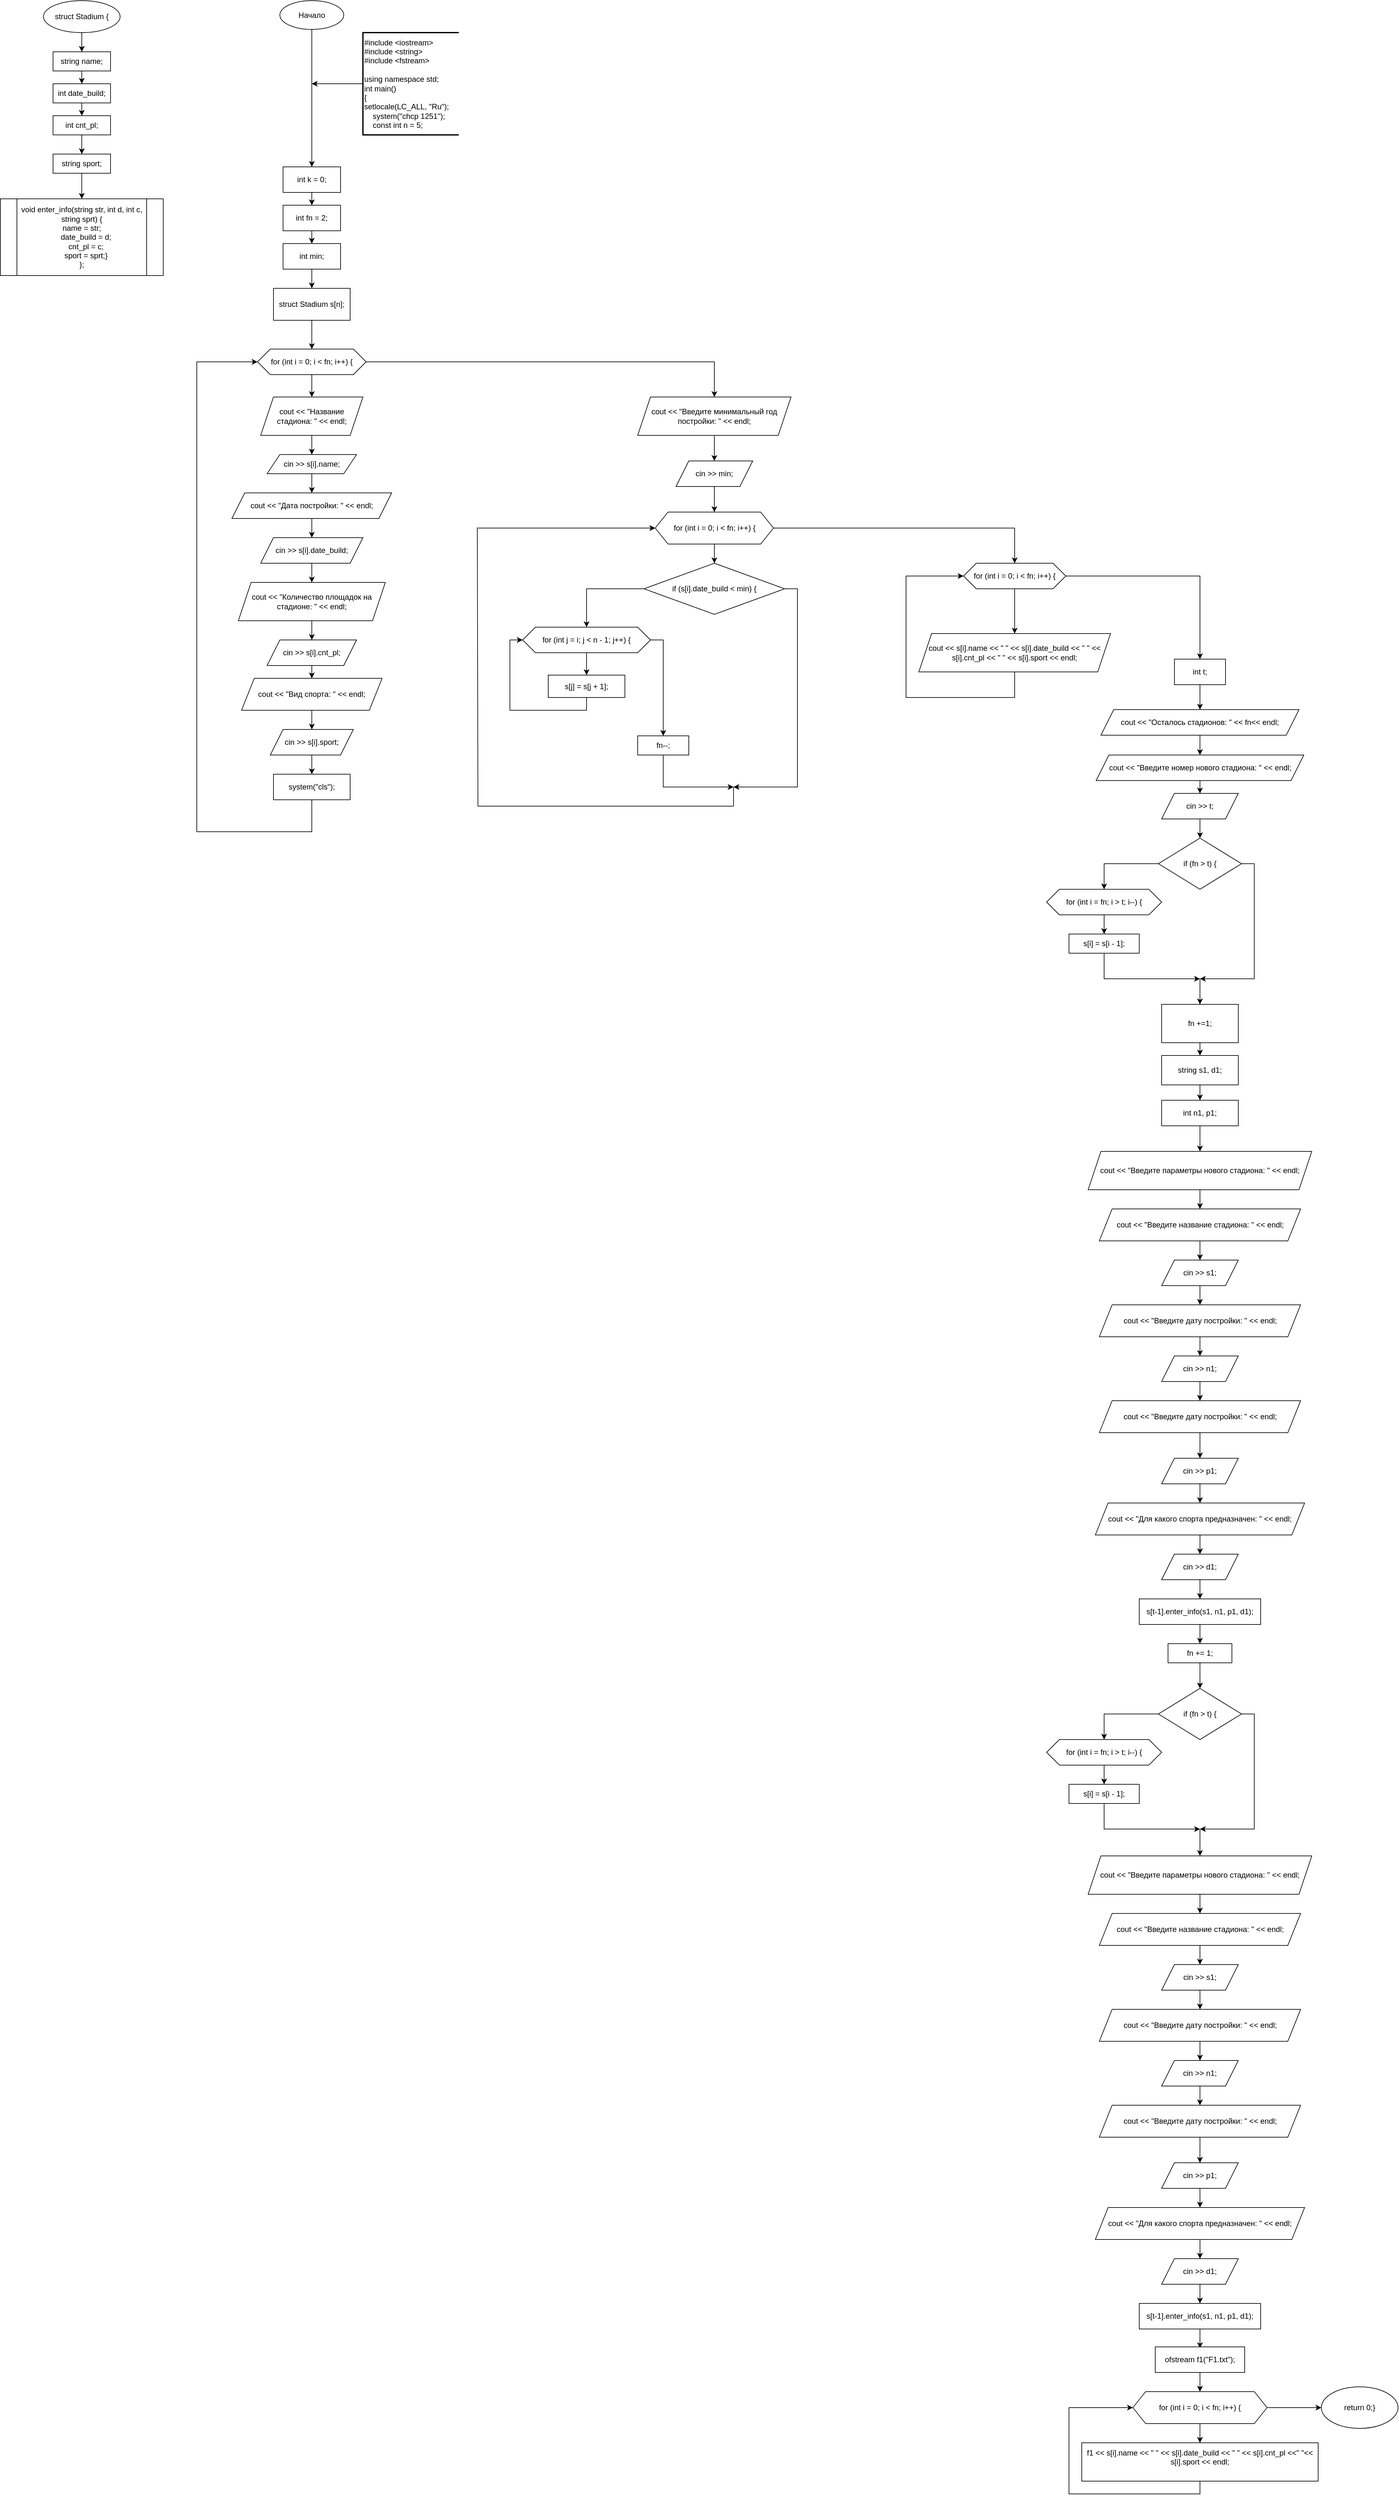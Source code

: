 <mxfile version="23.1.5" type="device">
  <diagram name="Страница — 1" id="mSCeDjWPUj1bW5cWFaKn">
    <mxGraphModel dx="1358" dy="704" grid="1" gridSize="10" guides="1" tooltips="1" connect="1" arrows="1" fold="1" page="1" pageScale="1" pageWidth="827" pageHeight="1169" math="0" shadow="0">
      <root>
        <mxCell id="0" />
        <mxCell id="1" parent="0" />
        <mxCell id="MuIGgH-98gRfrbw5etAs-4" value="" style="edgeStyle=orthogonalEdgeStyle;rounded=0;orthogonalLoop=1;jettySize=auto;html=1;" edge="1" parent="1" source="MuIGgH-98gRfrbw5etAs-2" target="MuIGgH-98gRfrbw5etAs-3">
          <mxGeometry relative="1" as="geometry" />
        </mxCell>
        <mxCell id="MuIGgH-98gRfrbw5etAs-2" value="struct Stadium {" style="ellipse;whiteSpace=wrap;html=1;" vertex="1" parent="1">
          <mxGeometry x="180" y="20" width="120" height="50" as="geometry" />
        </mxCell>
        <mxCell id="MuIGgH-98gRfrbw5etAs-6" value="" style="edgeStyle=orthogonalEdgeStyle;rounded=0;orthogonalLoop=1;jettySize=auto;html=1;" edge="1" parent="1" source="MuIGgH-98gRfrbw5etAs-3" target="MuIGgH-98gRfrbw5etAs-5">
          <mxGeometry relative="1" as="geometry" />
        </mxCell>
        <mxCell id="MuIGgH-98gRfrbw5etAs-3" value="string name;" style="rounded=0;whiteSpace=wrap;html=1;" vertex="1" parent="1">
          <mxGeometry x="195" y="100" width="90" height="30" as="geometry" />
        </mxCell>
        <mxCell id="MuIGgH-98gRfrbw5etAs-8" value="" style="edgeStyle=orthogonalEdgeStyle;rounded=0;orthogonalLoop=1;jettySize=auto;html=1;" edge="1" parent="1" source="MuIGgH-98gRfrbw5etAs-5" target="MuIGgH-98gRfrbw5etAs-7">
          <mxGeometry relative="1" as="geometry" />
        </mxCell>
        <mxCell id="MuIGgH-98gRfrbw5etAs-5" value="&lt;div&gt;int date_build;&lt;/div&gt;" style="rounded=0;whiteSpace=wrap;html=1;" vertex="1" parent="1">
          <mxGeometry x="195" y="150" width="90" height="30" as="geometry" />
        </mxCell>
        <mxCell id="MuIGgH-98gRfrbw5etAs-10" value="" style="edgeStyle=orthogonalEdgeStyle;rounded=0;orthogonalLoop=1;jettySize=auto;html=1;" edge="1" parent="1" source="MuIGgH-98gRfrbw5etAs-7" target="MuIGgH-98gRfrbw5etAs-9">
          <mxGeometry relative="1" as="geometry" />
        </mxCell>
        <mxCell id="MuIGgH-98gRfrbw5etAs-7" value="&lt;div&gt;int cnt_pl;&lt;/div&gt;" style="rounded=0;whiteSpace=wrap;html=1;" vertex="1" parent="1">
          <mxGeometry x="195" y="200" width="90" height="30" as="geometry" />
        </mxCell>
        <mxCell id="MuIGgH-98gRfrbw5etAs-12" value="" style="edgeStyle=orthogonalEdgeStyle;rounded=0;orthogonalLoop=1;jettySize=auto;html=1;" edge="1" parent="1" source="MuIGgH-98gRfrbw5etAs-9">
          <mxGeometry relative="1" as="geometry">
            <mxPoint x="240" y="330" as="targetPoint" />
          </mxGeometry>
        </mxCell>
        <mxCell id="MuIGgH-98gRfrbw5etAs-9" value="&lt;div&gt;string sport;&lt;/div&gt;" style="rounded=0;whiteSpace=wrap;html=1;" vertex="1" parent="1">
          <mxGeometry x="195" y="260" width="90" height="30" as="geometry" />
        </mxCell>
        <mxCell id="MuIGgH-98gRfrbw5etAs-14" value="&lt;div&gt;void enter_info(string str, int d, int c, string sprt) {&lt;/div&gt;&lt;div&gt;name = str;&lt;span style=&quot;&quot;&gt;&lt;/span&gt;&lt;/div&gt;&lt;div&gt;&lt;span style=&quot;&quot;&gt;&lt;span style=&quot;&quot;&gt;&lt;span style=&quot;white-space: pre;&quot;&gt;&amp;nbsp;&amp;nbsp;&amp;nbsp;&amp;nbsp;&lt;/span&gt;&lt;/span&gt;date_build = d;&lt;/span&gt;&lt;/div&gt;&lt;div&gt;&lt;span style=&quot;&quot;&gt;&lt;span style=&quot;&quot;&gt;&lt;span style=&quot;white-space: pre;&quot;&gt;&amp;nbsp;&amp;nbsp;&amp;nbsp;&amp;nbsp;&lt;/span&gt;&lt;/span&gt;cnt_pl = c;&lt;/span&gt;&lt;/div&gt;&lt;div&gt;&lt;span style=&quot;&quot;&gt;&lt;span style=&quot;&quot;&gt;&lt;span style=&quot;white-space: pre;&quot;&gt;&amp;nbsp;&amp;nbsp;&amp;nbsp;&amp;nbsp;&lt;/span&gt;&lt;/span&gt;sport = sprt;&lt;/span&gt;&lt;span style=&quot;background-color: initial;&quot;&gt;}&lt;/span&gt;&lt;/div&gt;&lt;div&gt;&lt;span style=&quot;background-color: initial;&quot;&gt;};&lt;/span&gt;&lt;/div&gt;" style="shape=process;whiteSpace=wrap;html=1;backgroundOutline=1;" vertex="1" parent="1">
          <mxGeometry x="112.5" y="330" width="255" height="120" as="geometry" />
        </mxCell>
        <mxCell id="MuIGgH-98gRfrbw5etAs-18" value="" style="edgeStyle=orthogonalEdgeStyle;rounded=0;orthogonalLoop=1;jettySize=auto;html=1;" edge="1" parent="1" source="MuIGgH-98gRfrbw5etAs-15" target="MuIGgH-98gRfrbw5etAs-17">
          <mxGeometry relative="1" as="geometry" />
        </mxCell>
        <mxCell id="MuIGgH-98gRfrbw5etAs-15" value="Начало" style="ellipse;whiteSpace=wrap;html=1;" vertex="1" parent="1">
          <mxGeometry x="550" y="20" width="100" height="45" as="geometry" />
        </mxCell>
        <mxCell id="MuIGgH-98gRfrbw5etAs-19" style="edgeStyle=orthogonalEdgeStyle;rounded=0;orthogonalLoop=1;jettySize=auto;html=1;" edge="1" parent="1" source="MuIGgH-98gRfrbw5etAs-16">
          <mxGeometry relative="1" as="geometry">
            <mxPoint x="600" y="150" as="targetPoint" />
          </mxGeometry>
        </mxCell>
        <mxCell id="MuIGgH-98gRfrbw5etAs-16" value="&lt;div&gt;#include &amp;lt;iostream&amp;gt;&lt;/div&gt;&lt;div&gt;#include &amp;lt;string&amp;gt;&lt;/div&gt;&lt;div&gt;#include &amp;lt;fstream&amp;gt;&lt;/div&gt;&lt;div&gt;&lt;br&gt;&lt;/div&gt;&lt;div&gt;using namespace std;&lt;/div&gt;&lt;div&gt;&lt;div&gt;int main()&lt;/div&gt;&lt;div&gt;{&lt;/div&gt;&lt;div&gt;setlocale(LC_ALL, &quot;Ru&quot;);&lt;span style=&quot;&quot;&gt;&lt;/span&gt;&lt;/div&gt;&lt;div&gt;&lt;span style=&quot;&quot;&gt;&lt;span style=&quot;&quot;&gt;&lt;span style=&quot;white-space: pre;&quot;&gt;&amp;nbsp;&amp;nbsp;&amp;nbsp;&amp;nbsp;&lt;/span&gt;&lt;/span&gt;system(&quot;chcp 1251&quot;);&lt;/span&gt;&lt;/div&gt;&lt;div&gt;&lt;span style=&quot;&quot;&gt;&lt;span style=&quot;&quot;&gt;&lt;span style=&quot;white-space: pre;&quot;&gt;&amp;nbsp;&amp;nbsp;&amp;nbsp;&amp;nbsp;&lt;/span&gt;&lt;/span&gt;const int n = 5;&lt;/span&gt;&lt;/div&gt;&lt;/div&gt;" style="strokeWidth=2;html=1;shape=mxgraph.flowchart.annotation_1;align=left;pointerEvents=1;" vertex="1" parent="1">
          <mxGeometry x="680" y="70" width="150" height="160" as="geometry" />
        </mxCell>
        <mxCell id="MuIGgH-98gRfrbw5etAs-21" value="" style="edgeStyle=orthogonalEdgeStyle;rounded=0;orthogonalLoop=1;jettySize=auto;html=1;" edge="1" parent="1" source="MuIGgH-98gRfrbw5etAs-17" target="MuIGgH-98gRfrbw5etAs-20">
          <mxGeometry relative="1" as="geometry" />
        </mxCell>
        <mxCell id="MuIGgH-98gRfrbw5etAs-17" value="int k = 0;" style="whiteSpace=wrap;html=1;" vertex="1" parent="1">
          <mxGeometry x="555" y="280" width="90" height="40" as="geometry" />
        </mxCell>
        <mxCell id="MuIGgH-98gRfrbw5etAs-23" value="" style="edgeStyle=orthogonalEdgeStyle;rounded=0;orthogonalLoop=1;jettySize=auto;html=1;" edge="1" parent="1" source="MuIGgH-98gRfrbw5etAs-20" target="MuIGgH-98gRfrbw5etAs-22">
          <mxGeometry relative="1" as="geometry" />
        </mxCell>
        <mxCell id="MuIGgH-98gRfrbw5etAs-20" value="int fn = 2;" style="whiteSpace=wrap;html=1;" vertex="1" parent="1">
          <mxGeometry x="555" y="340" width="90" height="40" as="geometry" />
        </mxCell>
        <mxCell id="MuIGgH-98gRfrbw5etAs-25" value="" style="edgeStyle=orthogonalEdgeStyle;rounded=0;orthogonalLoop=1;jettySize=auto;html=1;" edge="1" parent="1" source="MuIGgH-98gRfrbw5etAs-22" target="MuIGgH-98gRfrbw5etAs-24">
          <mxGeometry relative="1" as="geometry" />
        </mxCell>
        <mxCell id="MuIGgH-98gRfrbw5etAs-22" value="int min;" style="whiteSpace=wrap;html=1;" vertex="1" parent="1">
          <mxGeometry x="555" y="400" width="90" height="40" as="geometry" />
        </mxCell>
        <mxCell id="MuIGgH-98gRfrbw5etAs-27" value="" style="edgeStyle=orthogonalEdgeStyle;rounded=0;orthogonalLoop=1;jettySize=auto;html=1;" edge="1" parent="1" source="MuIGgH-98gRfrbw5etAs-24" target="MuIGgH-98gRfrbw5etAs-26">
          <mxGeometry relative="1" as="geometry" />
        </mxCell>
        <mxCell id="MuIGgH-98gRfrbw5etAs-24" value="struct Stadium s[n];" style="rounded=0;whiteSpace=wrap;html=1;" vertex="1" parent="1">
          <mxGeometry x="540" y="470" width="120" height="50" as="geometry" />
        </mxCell>
        <mxCell id="MuIGgH-98gRfrbw5etAs-47" value="" style="edgeStyle=orthogonalEdgeStyle;rounded=0;orthogonalLoop=1;jettySize=auto;html=1;" edge="1" parent="1" source="MuIGgH-98gRfrbw5etAs-26" target="MuIGgH-98gRfrbw5etAs-28">
          <mxGeometry relative="1" as="geometry" />
        </mxCell>
        <mxCell id="MuIGgH-98gRfrbw5etAs-49" style="edgeStyle=orthogonalEdgeStyle;rounded=0;orthogonalLoop=1;jettySize=auto;html=1;entryX=0.5;entryY=0;entryDx=0;entryDy=0;" edge="1" parent="1" source="MuIGgH-98gRfrbw5etAs-26" target="MuIGgH-98gRfrbw5etAs-48">
          <mxGeometry relative="1" as="geometry" />
        </mxCell>
        <mxCell id="MuIGgH-98gRfrbw5etAs-26" value="for (int i = 0; i &amp;lt; fn; i++) {" style="shape=hexagon;perimeter=hexagonPerimeter2;whiteSpace=wrap;html=1;fixedSize=1;" vertex="1" parent="1">
          <mxGeometry x="515" y="565" width="170" height="40" as="geometry" />
        </mxCell>
        <mxCell id="MuIGgH-98gRfrbw5etAs-30" value="" style="edgeStyle=orthogonalEdgeStyle;rounded=0;orthogonalLoop=1;jettySize=auto;html=1;" edge="1" parent="1" source="MuIGgH-98gRfrbw5etAs-28" target="MuIGgH-98gRfrbw5etAs-29">
          <mxGeometry relative="1" as="geometry" />
        </mxCell>
        <mxCell id="MuIGgH-98gRfrbw5etAs-28" value="&lt;div&gt;cout &amp;lt;&amp;lt; &quot;Название стадиона: &quot; &amp;lt;&amp;lt; endl;&lt;/div&gt;" style="shape=parallelogram;perimeter=parallelogramPerimeter;whiteSpace=wrap;html=1;fixedSize=1;" vertex="1" parent="1">
          <mxGeometry x="520" y="640" width="160" height="60" as="geometry" />
        </mxCell>
        <mxCell id="MuIGgH-98gRfrbw5etAs-32" value="" style="edgeStyle=orthogonalEdgeStyle;rounded=0;orthogonalLoop=1;jettySize=auto;html=1;" edge="1" parent="1" source="MuIGgH-98gRfrbw5etAs-29" target="MuIGgH-98gRfrbw5etAs-31">
          <mxGeometry relative="1" as="geometry" />
        </mxCell>
        <mxCell id="MuIGgH-98gRfrbw5etAs-29" value="&lt;div&gt;cin &amp;gt;&amp;gt; s[i].name;&lt;/div&gt;" style="shape=parallelogram;perimeter=parallelogramPerimeter;whiteSpace=wrap;html=1;fixedSize=1;" vertex="1" parent="1">
          <mxGeometry x="530" y="730" width="140" height="30" as="geometry" />
        </mxCell>
        <mxCell id="MuIGgH-98gRfrbw5etAs-34" value="" style="edgeStyle=orthogonalEdgeStyle;rounded=0;orthogonalLoop=1;jettySize=auto;html=1;" edge="1" parent="1" source="MuIGgH-98gRfrbw5etAs-31" target="MuIGgH-98gRfrbw5etAs-33">
          <mxGeometry relative="1" as="geometry" />
        </mxCell>
        <mxCell id="MuIGgH-98gRfrbw5etAs-31" value="&lt;div&gt;cout &amp;lt;&amp;lt; &quot;Дата постройки: &quot; &amp;lt;&amp;lt; endl;&lt;/div&gt;" style="shape=parallelogram;perimeter=parallelogramPerimeter;whiteSpace=wrap;html=1;fixedSize=1;" vertex="1" parent="1">
          <mxGeometry x="475" y="790" width="250" height="40" as="geometry" />
        </mxCell>
        <mxCell id="MuIGgH-98gRfrbw5etAs-36" value="" style="edgeStyle=orthogonalEdgeStyle;rounded=0;orthogonalLoop=1;jettySize=auto;html=1;" edge="1" parent="1" source="MuIGgH-98gRfrbw5etAs-33" target="MuIGgH-98gRfrbw5etAs-35">
          <mxGeometry relative="1" as="geometry" />
        </mxCell>
        <mxCell id="MuIGgH-98gRfrbw5etAs-33" value="&lt;div&gt;cin &amp;gt;&amp;gt; s[i].date_build;&lt;/div&gt;" style="shape=parallelogram;perimeter=parallelogramPerimeter;whiteSpace=wrap;html=1;fixedSize=1;" vertex="1" parent="1">
          <mxGeometry x="520" y="860" width="160" height="40" as="geometry" />
        </mxCell>
        <mxCell id="MuIGgH-98gRfrbw5etAs-38" value="" style="edgeStyle=orthogonalEdgeStyle;rounded=0;orthogonalLoop=1;jettySize=auto;html=1;" edge="1" parent="1" source="MuIGgH-98gRfrbw5etAs-35" target="MuIGgH-98gRfrbw5etAs-37">
          <mxGeometry relative="1" as="geometry" />
        </mxCell>
        <mxCell id="MuIGgH-98gRfrbw5etAs-35" value="&lt;div&gt;cout &amp;lt;&amp;lt; &quot;Количество площадок на стадионе: &quot; &amp;lt;&amp;lt; endl;&lt;/div&gt;" style="shape=parallelogram;perimeter=parallelogramPerimeter;whiteSpace=wrap;html=1;fixedSize=1;" vertex="1" parent="1">
          <mxGeometry x="485" y="930" width="230" height="60" as="geometry" />
        </mxCell>
        <mxCell id="MuIGgH-98gRfrbw5etAs-40" value="" style="edgeStyle=orthogonalEdgeStyle;rounded=0;orthogonalLoop=1;jettySize=auto;html=1;" edge="1" parent="1" source="MuIGgH-98gRfrbw5etAs-37" target="MuIGgH-98gRfrbw5etAs-39">
          <mxGeometry relative="1" as="geometry" />
        </mxCell>
        <mxCell id="MuIGgH-98gRfrbw5etAs-37" value="&lt;div&gt;cin &amp;gt;&amp;gt; s[i].cnt_pl;&lt;/div&gt;" style="shape=parallelogram;perimeter=parallelogramPerimeter;whiteSpace=wrap;html=1;fixedSize=1;" vertex="1" parent="1">
          <mxGeometry x="530" y="1020" width="140" height="40" as="geometry" />
        </mxCell>
        <mxCell id="MuIGgH-98gRfrbw5etAs-42" value="" style="edgeStyle=orthogonalEdgeStyle;rounded=0;orthogonalLoop=1;jettySize=auto;html=1;" edge="1" parent="1" source="MuIGgH-98gRfrbw5etAs-39" target="MuIGgH-98gRfrbw5etAs-41">
          <mxGeometry relative="1" as="geometry" />
        </mxCell>
        <mxCell id="MuIGgH-98gRfrbw5etAs-39" value="&lt;div&gt;cout &amp;lt;&amp;lt; &quot;Вид спорта: &quot; &amp;lt;&amp;lt; endl;&lt;/div&gt;" style="shape=parallelogram;perimeter=parallelogramPerimeter;whiteSpace=wrap;html=1;fixedSize=1;" vertex="1" parent="1">
          <mxGeometry x="490" y="1080" width="220" height="50" as="geometry" />
        </mxCell>
        <mxCell id="MuIGgH-98gRfrbw5etAs-45" value="" style="edgeStyle=orthogonalEdgeStyle;rounded=0;orthogonalLoop=1;jettySize=auto;html=1;" edge="1" parent="1" source="MuIGgH-98gRfrbw5etAs-41" target="MuIGgH-98gRfrbw5etAs-43">
          <mxGeometry relative="1" as="geometry" />
        </mxCell>
        <mxCell id="MuIGgH-98gRfrbw5etAs-41" value="&lt;div&gt;cin &amp;gt;&amp;gt; s[i].sport;&lt;/div&gt;" style="shape=parallelogram;perimeter=parallelogramPerimeter;whiteSpace=wrap;html=1;fixedSize=1;" vertex="1" parent="1">
          <mxGeometry x="535" y="1160" width="130" height="40" as="geometry" />
        </mxCell>
        <mxCell id="MuIGgH-98gRfrbw5etAs-46" style="edgeStyle=orthogonalEdgeStyle;rounded=0;orthogonalLoop=1;jettySize=auto;html=1;entryX=0;entryY=0.5;entryDx=0;entryDy=0;" edge="1" parent="1" source="MuIGgH-98gRfrbw5etAs-43" target="MuIGgH-98gRfrbw5etAs-26">
          <mxGeometry relative="1" as="geometry">
            <Array as="points">
              <mxPoint x="600" y="1320" />
              <mxPoint x="420" y="1320" />
              <mxPoint x="420" y="585" />
            </Array>
          </mxGeometry>
        </mxCell>
        <mxCell id="MuIGgH-98gRfrbw5etAs-43" value="system(&quot;cls&quot;);" style="rounded=0;whiteSpace=wrap;html=1;" vertex="1" parent="1">
          <mxGeometry x="540" y="1230" width="120" height="40" as="geometry" />
        </mxCell>
        <mxCell id="MuIGgH-98gRfrbw5etAs-51" value="" style="edgeStyle=orthogonalEdgeStyle;rounded=0;orthogonalLoop=1;jettySize=auto;html=1;" edge="1" parent="1" source="MuIGgH-98gRfrbw5etAs-48" target="MuIGgH-98gRfrbw5etAs-50">
          <mxGeometry relative="1" as="geometry" />
        </mxCell>
        <mxCell id="MuIGgH-98gRfrbw5etAs-48" value="&lt;div&gt;cout &amp;lt;&amp;lt; &quot;Введите минимальный год постройки: &quot; &amp;lt;&amp;lt; endl;&lt;/div&gt;" style="shape=parallelogram;perimeter=parallelogramPerimeter;whiteSpace=wrap;html=1;fixedSize=1;" vertex="1" parent="1">
          <mxGeometry x="1110" y="640" width="240" height="60" as="geometry" />
        </mxCell>
        <mxCell id="MuIGgH-98gRfrbw5etAs-53" value="" style="edgeStyle=orthogonalEdgeStyle;rounded=0;orthogonalLoop=1;jettySize=auto;html=1;" edge="1" parent="1" source="MuIGgH-98gRfrbw5etAs-50" target="MuIGgH-98gRfrbw5etAs-52">
          <mxGeometry relative="1" as="geometry" />
        </mxCell>
        <mxCell id="MuIGgH-98gRfrbw5etAs-50" value="&lt;div&gt;cin &amp;gt;&amp;gt; min;&lt;/div&gt;" style="shape=parallelogram;perimeter=parallelogramPerimeter;whiteSpace=wrap;html=1;fixedSize=1;" vertex="1" parent="1">
          <mxGeometry x="1170" y="740" width="120" height="40" as="geometry" />
        </mxCell>
        <mxCell id="MuIGgH-98gRfrbw5etAs-55" value="" style="edgeStyle=orthogonalEdgeStyle;rounded=0;orthogonalLoop=1;jettySize=auto;html=1;" edge="1" parent="1" source="MuIGgH-98gRfrbw5etAs-52" target="MuIGgH-98gRfrbw5etAs-54">
          <mxGeometry relative="1" as="geometry" />
        </mxCell>
        <mxCell id="MuIGgH-98gRfrbw5etAs-71" style="edgeStyle=orthogonalEdgeStyle;rounded=0;orthogonalLoop=1;jettySize=auto;html=1;entryX=0.5;entryY=0;entryDx=0;entryDy=0;" edge="1" parent="1" source="MuIGgH-98gRfrbw5etAs-52" target="MuIGgH-98gRfrbw5etAs-70">
          <mxGeometry relative="1" as="geometry" />
        </mxCell>
        <mxCell id="MuIGgH-98gRfrbw5etAs-52" value="for (int i = 0; i &amp;lt; fn; i++) {" style="shape=hexagon;perimeter=hexagonPerimeter2;whiteSpace=wrap;html=1;fixedSize=1;" vertex="1" parent="1">
          <mxGeometry x="1137.5" y="820" width="185" height="50" as="geometry" />
        </mxCell>
        <mxCell id="MuIGgH-98gRfrbw5etAs-58" style="edgeStyle=orthogonalEdgeStyle;rounded=0;orthogonalLoop=1;jettySize=auto;html=1;exitX=0;exitY=0.5;exitDx=0;exitDy=0;" edge="1" parent="1" source="MuIGgH-98gRfrbw5etAs-54" target="MuIGgH-98gRfrbw5etAs-56">
          <mxGeometry relative="1" as="geometry" />
        </mxCell>
        <mxCell id="MuIGgH-98gRfrbw5etAs-62" style="edgeStyle=orthogonalEdgeStyle;rounded=0;orthogonalLoop=1;jettySize=auto;html=1;exitX=1;exitY=0.5;exitDx=0;exitDy=0;" edge="1" parent="1" source="MuIGgH-98gRfrbw5etAs-54">
          <mxGeometry relative="1" as="geometry">
            <mxPoint x="1260" y="1250" as="targetPoint" />
            <Array as="points">
              <mxPoint x="1360" y="940" />
              <mxPoint x="1360" y="1250" />
            </Array>
          </mxGeometry>
        </mxCell>
        <mxCell id="MuIGgH-98gRfrbw5etAs-54" value="&lt;div&gt;if (s[i].date_build &amp;lt; min) {&lt;/div&gt;" style="rhombus;whiteSpace=wrap;html=1;" vertex="1" parent="1">
          <mxGeometry x="1120" y="900" width="220" height="80" as="geometry" />
        </mxCell>
        <mxCell id="MuIGgH-98gRfrbw5etAs-60" value="" style="edgeStyle=orthogonalEdgeStyle;rounded=0;orthogonalLoop=1;jettySize=auto;html=1;" edge="1" parent="1" source="MuIGgH-98gRfrbw5etAs-56" target="MuIGgH-98gRfrbw5etAs-59">
          <mxGeometry relative="1" as="geometry" />
        </mxCell>
        <mxCell id="MuIGgH-98gRfrbw5etAs-63" style="edgeStyle=orthogonalEdgeStyle;rounded=0;orthogonalLoop=1;jettySize=auto;html=1;" edge="1" parent="1" source="MuIGgH-98gRfrbw5etAs-56" target="MuIGgH-98gRfrbw5etAs-64">
          <mxGeometry relative="1" as="geometry">
            <mxPoint x="1150" y="1170" as="targetPoint" />
            <Array as="points">
              <mxPoint x="1150" y="1020" />
            </Array>
          </mxGeometry>
        </mxCell>
        <mxCell id="MuIGgH-98gRfrbw5etAs-56" value="for (int j = i; j &amp;lt; n - 1; j++) {" style="shape=hexagon;perimeter=hexagonPerimeter2;whiteSpace=wrap;html=1;fixedSize=1;" vertex="1" parent="1">
          <mxGeometry x="930" y="1000" width="200" height="40" as="geometry" />
        </mxCell>
        <mxCell id="MuIGgH-98gRfrbw5etAs-61" style="edgeStyle=orthogonalEdgeStyle;rounded=0;orthogonalLoop=1;jettySize=auto;html=1;entryX=0;entryY=0.5;entryDx=0;entryDy=0;" edge="1" parent="1" source="MuIGgH-98gRfrbw5etAs-59" target="MuIGgH-98gRfrbw5etAs-56">
          <mxGeometry relative="1" as="geometry">
            <Array as="points">
              <mxPoint x="1030" y="1130" />
              <mxPoint x="910" y="1130" />
              <mxPoint x="910" y="1020" />
            </Array>
          </mxGeometry>
        </mxCell>
        <mxCell id="MuIGgH-98gRfrbw5etAs-59" value="&lt;div&gt;s[j] = s[j + 1];&lt;/div&gt;" style="rounded=0;whiteSpace=wrap;html=1;" vertex="1" parent="1">
          <mxGeometry x="970" y="1075" width="120" height="35" as="geometry" />
        </mxCell>
        <mxCell id="MuIGgH-98gRfrbw5etAs-65" style="edgeStyle=orthogonalEdgeStyle;rounded=0;orthogonalLoop=1;jettySize=auto;html=1;exitX=0.5;exitY=1;exitDx=0;exitDy=0;" edge="1" parent="1" source="MuIGgH-98gRfrbw5etAs-64">
          <mxGeometry relative="1" as="geometry">
            <mxPoint x="1260" y="1250" as="targetPoint" />
            <Array as="points">
              <mxPoint x="1150" y="1250" />
            </Array>
          </mxGeometry>
        </mxCell>
        <mxCell id="MuIGgH-98gRfrbw5etAs-64" value="&lt;div&gt;fn--;&lt;/div&gt;" style="rounded=0;whiteSpace=wrap;html=1;" vertex="1" parent="1">
          <mxGeometry x="1110" y="1170" width="80" height="30" as="geometry" />
        </mxCell>
        <mxCell id="MuIGgH-98gRfrbw5etAs-66" value="" style="endArrow=none;html=1;rounded=0;" edge="1" parent="1">
          <mxGeometry width="50" height="50" relative="1" as="geometry">
            <mxPoint x="1260" y="1280" as="sourcePoint" />
            <mxPoint x="1260" y="1250" as="targetPoint" />
          </mxGeometry>
        </mxCell>
        <mxCell id="MuIGgH-98gRfrbw5etAs-67" value="" style="endArrow=none;html=1;rounded=0;" edge="1" parent="1">
          <mxGeometry width="50" height="50" relative="1" as="geometry">
            <mxPoint x="860" y="1280" as="sourcePoint" />
            <mxPoint x="1260" y="1280" as="targetPoint" />
          </mxGeometry>
        </mxCell>
        <mxCell id="MuIGgH-98gRfrbw5etAs-68" value="" style="endArrow=none;html=1;rounded=0;" edge="1" parent="1">
          <mxGeometry width="50" height="50" relative="1" as="geometry">
            <mxPoint x="860" y="1280" as="sourcePoint" />
            <mxPoint x="859" y="844" as="targetPoint" />
          </mxGeometry>
        </mxCell>
        <mxCell id="MuIGgH-98gRfrbw5etAs-69" value="" style="endArrow=classic;html=1;rounded=0;entryX=0;entryY=0.5;entryDx=0;entryDy=0;" edge="1" parent="1" target="MuIGgH-98gRfrbw5etAs-52">
          <mxGeometry width="50" height="50" relative="1" as="geometry">
            <mxPoint x="860" y="845" as="sourcePoint" />
            <mxPoint x="910" y="800" as="targetPoint" />
          </mxGeometry>
        </mxCell>
        <mxCell id="MuIGgH-98gRfrbw5etAs-73" value="" style="edgeStyle=orthogonalEdgeStyle;rounded=0;orthogonalLoop=1;jettySize=auto;html=1;" edge="1" parent="1" source="MuIGgH-98gRfrbw5etAs-70" target="MuIGgH-98gRfrbw5etAs-72">
          <mxGeometry relative="1" as="geometry" />
        </mxCell>
        <mxCell id="MuIGgH-98gRfrbw5etAs-77" style="edgeStyle=orthogonalEdgeStyle;rounded=0;orthogonalLoop=1;jettySize=auto;html=1;" edge="1" parent="1" source="MuIGgH-98gRfrbw5etAs-70" target="MuIGgH-98gRfrbw5etAs-75">
          <mxGeometry relative="1" as="geometry" />
        </mxCell>
        <mxCell id="MuIGgH-98gRfrbw5etAs-70" value="for (int i = 0; i &amp;lt; fn; i++) {" style="shape=hexagon;perimeter=hexagonPerimeter2;whiteSpace=wrap;html=1;fixedSize=1;" vertex="1" parent="1">
          <mxGeometry x="1620" y="900" width="160" height="40" as="geometry" />
        </mxCell>
        <mxCell id="MuIGgH-98gRfrbw5etAs-74" style="edgeStyle=orthogonalEdgeStyle;rounded=0;orthogonalLoop=1;jettySize=auto;html=1;entryX=0;entryY=0.5;entryDx=0;entryDy=0;" edge="1" parent="1" source="MuIGgH-98gRfrbw5etAs-72" target="MuIGgH-98gRfrbw5etAs-70">
          <mxGeometry relative="1" as="geometry">
            <Array as="points">
              <mxPoint x="1700" y="1110" />
              <mxPoint x="1530" y="1110" />
              <mxPoint x="1530" y="920" />
            </Array>
          </mxGeometry>
        </mxCell>
        <mxCell id="MuIGgH-98gRfrbw5etAs-72" value="cout &amp;lt;&amp;lt; s[i].name &amp;lt;&amp;lt; &quot; &quot; &amp;lt;&amp;lt; s[i].date_build &amp;lt;&amp;lt; &quot; &quot; &amp;lt;&amp;lt; s[i].cnt_pl &amp;lt;&amp;lt; &quot; &quot; &amp;lt;&amp;lt; s[i].sport &amp;lt;&amp;lt; endl;" style="shape=parallelogram;perimeter=parallelogramPerimeter;whiteSpace=wrap;html=1;fixedSize=1;" vertex="1" parent="1">
          <mxGeometry x="1550" y="1010" width="300" height="60" as="geometry" />
        </mxCell>
        <mxCell id="MuIGgH-98gRfrbw5etAs-80" value="" style="edgeStyle=orthogonalEdgeStyle;rounded=0;orthogonalLoop=1;jettySize=auto;html=1;" edge="1" parent="1" source="MuIGgH-98gRfrbw5etAs-75" target="MuIGgH-98gRfrbw5etAs-79">
          <mxGeometry relative="1" as="geometry" />
        </mxCell>
        <mxCell id="MuIGgH-98gRfrbw5etAs-75" value="&lt;div&gt;int t;&lt;/div&gt;" style="rounded=0;whiteSpace=wrap;html=1;" vertex="1" parent="1">
          <mxGeometry x="1950" y="1050" width="80" height="40" as="geometry" />
        </mxCell>
        <mxCell id="MuIGgH-98gRfrbw5etAs-82" value="" style="edgeStyle=orthogonalEdgeStyle;rounded=0;orthogonalLoop=1;jettySize=auto;html=1;" edge="1" parent="1" source="MuIGgH-98gRfrbw5etAs-79" target="MuIGgH-98gRfrbw5etAs-81">
          <mxGeometry relative="1" as="geometry" />
        </mxCell>
        <mxCell id="MuIGgH-98gRfrbw5etAs-79" value="&lt;div&gt;cout &amp;lt;&amp;lt; &quot;Осталось стадионов: &quot; &amp;lt;&amp;lt; fn&amp;lt;&amp;lt; endl;&lt;/div&gt;" style="shape=parallelogram;perimeter=parallelogramPerimeter;whiteSpace=wrap;html=1;fixedSize=1;" vertex="1" parent="1">
          <mxGeometry x="1835" y="1129" width="310" height="40" as="geometry" />
        </mxCell>
        <mxCell id="MuIGgH-98gRfrbw5etAs-84" value="" style="edgeStyle=orthogonalEdgeStyle;rounded=0;orthogonalLoop=1;jettySize=auto;html=1;" edge="1" parent="1" source="MuIGgH-98gRfrbw5etAs-81" target="MuIGgH-98gRfrbw5etAs-83">
          <mxGeometry relative="1" as="geometry" />
        </mxCell>
        <mxCell id="MuIGgH-98gRfrbw5etAs-81" value="cout &lt;&lt; &quot;Введите номер нового стадиона: &quot; &lt;&lt; endl;" style="shape=parallelogram;perimeter=parallelogramPerimeter;whiteSpace=wrap;html=1;fixedSize=1;" vertex="1" parent="1">
          <mxGeometry x="1827.5" y="1200" width="325" height="40" as="geometry" />
        </mxCell>
        <mxCell id="MuIGgH-98gRfrbw5etAs-86" value="" style="edgeStyle=orthogonalEdgeStyle;rounded=0;orthogonalLoop=1;jettySize=auto;html=1;" edge="1" parent="1" source="MuIGgH-98gRfrbw5etAs-83" target="MuIGgH-98gRfrbw5etAs-85">
          <mxGeometry relative="1" as="geometry" />
        </mxCell>
        <mxCell id="MuIGgH-98gRfrbw5etAs-83" value="cin &gt;&gt; t;" style="shape=parallelogram;perimeter=parallelogramPerimeter;whiteSpace=wrap;html=1;fixedSize=1;" vertex="1" parent="1">
          <mxGeometry x="1930" y="1260" width="120" height="40" as="geometry" />
        </mxCell>
        <mxCell id="MuIGgH-98gRfrbw5etAs-88" style="edgeStyle=orthogonalEdgeStyle;rounded=0;orthogonalLoop=1;jettySize=auto;html=1;entryX=0.5;entryY=0;entryDx=0;entryDy=0;exitX=0;exitY=0.5;exitDx=0;exitDy=0;" edge="1" parent="1" source="MuIGgH-98gRfrbw5etAs-85" target="MuIGgH-98gRfrbw5etAs-87">
          <mxGeometry relative="1" as="geometry" />
        </mxCell>
        <mxCell id="MuIGgH-98gRfrbw5etAs-91" style="edgeStyle=orthogonalEdgeStyle;rounded=0;orthogonalLoop=1;jettySize=auto;html=1;exitX=1;exitY=0.5;exitDx=0;exitDy=0;" edge="1" parent="1" source="MuIGgH-98gRfrbw5etAs-85">
          <mxGeometry relative="1" as="geometry">
            <mxPoint x="1990" y="1550" as="targetPoint" />
            <Array as="points">
              <mxPoint x="2075" y="1370" />
              <mxPoint x="2075" y="1550" />
            </Array>
          </mxGeometry>
        </mxCell>
        <mxCell id="MuIGgH-98gRfrbw5etAs-85" value="if (fn &amp;gt; t) {" style="rhombus;whiteSpace=wrap;html=1;" vertex="1" parent="1">
          <mxGeometry x="1925" y="1330" width="130" height="80" as="geometry" />
        </mxCell>
        <mxCell id="MuIGgH-98gRfrbw5etAs-90" value="" style="edgeStyle=orthogonalEdgeStyle;rounded=0;orthogonalLoop=1;jettySize=auto;html=1;" edge="1" parent="1" source="MuIGgH-98gRfrbw5etAs-87" target="MuIGgH-98gRfrbw5etAs-89">
          <mxGeometry relative="1" as="geometry" />
        </mxCell>
        <mxCell id="MuIGgH-98gRfrbw5etAs-87" value="&lt;div&gt;for (int i = fn; i &amp;gt; t; i--) {&lt;/div&gt;" style="shape=hexagon;perimeter=hexagonPerimeter2;whiteSpace=wrap;html=1;fixedSize=1;" vertex="1" parent="1">
          <mxGeometry x="1750" y="1410" width="180" height="40" as="geometry" />
        </mxCell>
        <mxCell id="MuIGgH-98gRfrbw5etAs-92" style="edgeStyle=orthogonalEdgeStyle;rounded=0;orthogonalLoop=1;jettySize=auto;html=1;exitX=0.5;exitY=1;exitDx=0;exitDy=0;" edge="1" parent="1" source="MuIGgH-98gRfrbw5etAs-89">
          <mxGeometry relative="1" as="geometry">
            <mxPoint x="1990" y="1550" as="targetPoint" />
            <mxPoint x="1840" y="1520" as="sourcePoint" />
            <Array as="points">
              <mxPoint x="1840" y="1550" />
            </Array>
          </mxGeometry>
        </mxCell>
        <mxCell id="MuIGgH-98gRfrbw5etAs-89" value="&lt;div&gt;s[i] = s[i - 1];&lt;/div&gt;" style="rounded=0;whiteSpace=wrap;html=1;" vertex="1" parent="1">
          <mxGeometry x="1785" y="1480" width="110" height="30" as="geometry" />
        </mxCell>
        <mxCell id="MuIGgH-98gRfrbw5etAs-98" value="" style="edgeStyle=orthogonalEdgeStyle;rounded=0;orthogonalLoop=1;jettySize=auto;html=1;" edge="1" parent="1" source="MuIGgH-98gRfrbw5etAs-93" target="MuIGgH-98gRfrbw5etAs-97">
          <mxGeometry relative="1" as="geometry" />
        </mxCell>
        <mxCell id="MuIGgH-98gRfrbw5etAs-93" value="&lt;div&gt;fn +=1;&lt;/div&gt;" style="rounded=0;whiteSpace=wrap;html=1;" vertex="1" parent="1">
          <mxGeometry x="1930" y="1590" width="120" height="60" as="geometry" />
        </mxCell>
        <mxCell id="MuIGgH-98gRfrbw5etAs-96" value="" style="endArrow=classic;html=1;rounded=0;entryX=0.5;entryY=0;entryDx=0;entryDy=0;" edge="1" parent="1" target="MuIGgH-98gRfrbw5etAs-93">
          <mxGeometry width="50" height="50" relative="1" as="geometry">
            <mxPoint x="1990" y="1550" as="sourcePoint" />
            <mxPoint x="2040" y="1500" as="targetPoint" />
          </mxGeometry>
        </mxCell>
        <mxCell id="MuIGgH-98gRfrbw5etAs-100" value="" style="edgeStyle=orthogonalEdgeStyle;rounded=0;orthogonalLoop=1;jettySize=auto;html=1;" edge="1" parent="1" source="MuIGgH-98gRfrbw5etAs-97" target="MuIGgH-98gRfrbw5etAs-99">
          <mxGeometry relative="1" as="geometry" />
        </mxCell>
        <mxCell id="MuIGgH-98gRfrbw5etAs-97" value="&lt;div&gt;string s1, d1;&lt;/div&gt;" style="rounded=0;whiteSpace=wrap;html=1;" vertex="1" parent="1">
          <mxGeometry x="1930" y="1670" width="120" height="46" as="geometry" />
        </mxCell>
        <mxCell id="MuIGgH-98gRfrbw5etAs-102" value="" style="edgeStyle=orthogonalEdgeStyle;rounded=0;orthogonalLoop=1;jettySize=auto;html=1;" edge="1" parent="1" source="MuIGgH-98gRfrbw5etAs-99" target="MuIGgH-98gRfrbw5etAs-101">
          <mxGeometry relative="1" as="geometry" />
        </mxCell>
        <mxCell id="MuIGgH-98gRfrbw5etAs-99" value="&lt;div&gt;int n1, p1;&lt;/div&gt;" style="rounded=0;whiteSpace=wrap;html=1;" vertex="1" parent="1">
          <mxGeometry x="1930" y="1740" width="120" height="40" as="geometry" />
        </mxCell>
        <mxCell id="MuIGgH-98gRfrbw5etAs-104" value="" style="edgeStyle=orthogonalEdgeStyle;rounded=0;orthogonalLoop=1;jettySize=auto;html=1;" edge="1" parent="1" source="MuIGgH-98gRfrbw5etAs-101" target="MuIGgH-98gRfrbw5etAs-103">
          <mxGeometry relative="1" as="geometry" />
        </mxCell>
        <mxCell id="MuIGgH-98gRfrbw5etAs-101" value="&lt;div&gt;cout &amp;lt;&amp;lt; &quot;Введите параметры нового стадиона: &quot; &amp;lt;&amp;lt; endl;&lt;/div&gt;" style="shape=parallelogram;perimeter=parallelogramPerimeter;whiteSpace=wrap;html=1;fixedSize=1;" vertex="1" parent="1">
          <mxGeometry x="1815" y="1820" width="350" height="60" as="geometry" />
        </mxCell>
        <mxCell id="MuIGgH-98gRfrbw5etAs-106" value="" style="edgeStyle=orthogonalEdgeStyle;rounded=0;orthogonalLoop=1;jettySize=auto;html=1;" edge="1" parent="1" source="MuIGgH-98gRfrbw5etAs-103" target="MuIGgH-98gRfrbw5etAs-105">
          <mxGeometry relative="1" as="geometry" />
        </mxCell>
        <mxCell id="MuIGgH-98gRfrbw5etAs-103" value="&lt;div&gt;cout &amp;lt;&amp;lt; &quot;Введите название стадиона: &quot; &amp;lt;&amp;lt; endl;&lt;/div&gt;" style="shape=parallelogram;perimeter=parallelogramPerimeter;whiteSpace=wrap;html=1;fixedSize=1;" vertex="1" parent="1">
          <mxGeometry x="1832.5" y="1910" width="315" height="50" as="geometry" />
        </mxCell>
        <mxCell id="MuIGgH-98gRfrbw5etAs-108" value="" style="edgeStyle=orthogonalEdgeStyle;rounded=0;orthogonalLoop=1;jettySize=auto;html=1;" edge="1" parent="1" source="MuIGgH-98gRfrbw5etAs-105" target="MuIGgH-98gRfrbw5etAs-107">
          <mxGeometry relative="1" as="geometry" />
        </mxCell>
        <mxCell id="MuIGgH-98gRfrbw5etAs-105" value="&lt;div&gt;cin &amp;gt;&amp;gt; s1;&lt;/div&gt;" style="shape=parallelogram;perimeter=parallelogramPerimeter;whiteSpace=wrap;html=1;fixedSize=1;" vertex="1" parent="1">
          <mxGeometry x="1930" y="1990" width="120" height="40" as="geometry" />
        </mxCell>
        <mxCell id="MuIGgH-98gRfrbw5etAs-110" value="" style="edgeStyle=orthogonalEdgeStyle;rounded=0;orthogonalLoop=1;jettySize=auto;html=1;" edge="1" parent="1" source="MuIGgH-98gRfrbw5etAs-107" target="MuIGgH-98gRfrbw5etAs-109">
          <mxGeometry relative="1" as="geometry" />
        </mxCell>
        <mxCell id="MuIGgH-98gRfrbw5etAs-107" value="&lt;div&gt;cout &amp;lt;&amp;lt; &quot;Введите дату постройки: &quot; &amp;lt;&amp;lt; endl;&lt;/div&gt;" style="shape=parallelogram;perimeter=parallelogramPerimeter;whiteSpace=wrap;html=1;fixedSize=1;" vertex="1" parent="1">
          <mxGeometry x="1832.5" y="2060" width="315" height="50" as="geometry" />
        </mxCell>
        <mxCell id="MuIGgH-98gRfrbw5etAs-113" value="" style="edgeStyle=orthogonalEdgeStyle;rounded=0;orthogonalLoop=1;jettySize=auto;html=1;" edge="1" parent="1" source="MuIGgH-98gRfrbw5etAs-109" target="MuIGgH-98gRfrbw5etAs-112">
          <mxGeometry relative="1" as="geometry" />
        </mxCell>
        <mxCell id="MuIGgH-98gRfrbw5etAs-109" value="&lt;div&gt;cin &amp;gt;&amp;gt; n1;&lt;/div&gt;" style="shape=parallelogram;perimeter=parallelogramPerimeter;whiteSpace=wrap;html=1;fixedSize=1;" vertex="1" parent="1">
          <mxGeometry x="1930" y="2140" width="120" height="40" as="geometry" />
        </mxCell>
        <mxCell id="MuIGgH-98gRfrbw5etAs-122" value="" style="edgeStyle=orthogonalEdgeStyle;rounded=0;orthogonalLoop=1;jettySize=auto;html=1;" edge="1" parent="1" source="MuIGgH-98gRfrbw5etAs-112" target="MuIGgH-98gRfrbw5etAs-116">
          <mxGeometry relative="1" as="geometry" />
        </mxCell>
        <mxCell id="MuIGgH-98gRfrbw5etAs-112" value="&lt;div&gt;cout &amp;lt;&amp;lt; &quot;Введите дату постройки: &quot; &amp;lt;&amp;lt; endl;&lt;/div&gt;" style="shape=parallelogram;perimeter=parallelogramPerimeter;whiteSpace=wrap;html=1;fixedSize=1;" vertex="1" parent="1">
          <mxGeometry x="1832.5" y="2210" width="315" height="50" as="geometry" />
        </mxCell>
        <mxCell id="MuIGgH-98gRfrbw5etAs-115" value="" style="edgeStyle=orthogonalEdgeStyle;rounded=0;orthogonalLoop=1;jettySize=auto;html=1;" edge="1" parent="1" source="MuIGgH-98gRfrbw5etAs-116" target="MuIGgH-98gRfrbw5etAs-118">
          <mxGeometry relative="1" as="geometry" />
        </mxCell>
        <mxCell id="MuIGgH-98gRfrbw5etAs-116" value="&lt;div&gt;cin &amp;gt;&amp;gt; p1;&lt;/div&gt;" style="shape=parallelogram;perimeter=parallelogramPerimeter;whiteSpace=wrap;html=1;fixedSize=1;" vertex="1" parent="1">
          <mxGeometry x="1930" y="2300" width="120" height="40" as="geometry" />
        </mxCell>
        <mxCell id="MuIGgH-98gRfrbw5etAs-117" value="" style="edgeStyle=orthogonalEdgeStyle;rounded=0;orthogonalLoop=1;jettySize=auto;html=1;" edge="1" parent="1" source="MuIGgH-98gRfrbw5etAs-118" target="MuIGgH-98gRfrbw5etAs-120">
          <mxGeometry relative="1" as="geometry" />
        </mxCell>
        <mxCell id="MuIGgH-98gRfrbw5etAs-118" value="&lt;div&gt;cout &amp;lt;&amp;lt; &quot;Для какого спорта предназначен: &quot; &amp;lt;&amp;lt; endl;&lt;/div&gt;" style="shape=parallelogram;perimeter=parallelogramPerimeter;whiteSpace=wrap;html=1;fixedSize=1;" vertex="1" parent="1">
          <mxGeometry x="1826.25" y="2370" width="327.5" height="50" as="geometry" />
        </mxCell>
        <mxCell id="MuIGgH-98gRfrbw5etAs-124" value="" style="edgeStyle=orthogonalEdgeStyle;rounded=0;orthogonalLoop=1;jettySize=auto;html=1;" edge="1" parent="1" source="MuIGgH-98gRfrbw5etAs-120" target="MuIGgH-98gRfrbw5etAs-123">
          <mxGeometry relative="1" as="geometry" />
        </mxCell>
        <mxCell id="MuIGgH-98gRfrbw5etAs-120" value="&lt;div&gt;cin &amp;gt;&amp;gt; d1;&lt;/div&gt;" style="shape=parallelogram;perimeter=parallelogramPerimeter;whiteSpace=wrap;html=1;fixedSize=1;" vertex="1" parent="1">
          <mxGeometry x="1930" y="2450" width="120" height="40" as="geometry" />
        </mxCell>
        <mxCell id="MuIGgH-98gRfrbw5etAs-127" value="" style="edgeStyle=orthogonalEdgeStyle;rounded=0;orthogonalLoop=1;jettySize=auto;html=1;" edge="1" parent="1" source="MuIGgH-98gRfrbw5etAs-123" target="MuIGgH-98gRfrbw5etAs-126">
          <mxGeometry relative="1" as="geometry" />
        </mxCell>
        <mxCell id="MuIGgH-98gRfrbw5etAs-123" value="&lt;div&gt;s[t-1].enter_info(s1, n1, p1, d1);&lt;/div&gt;" style="rounded=0;whiteSpace=wrap;html=1;" vertex="1" parent="1">
          <mxGeometry x="1895" y="2520" width="190" height="40" as="geometry" />
        </mxCell>
        <mxCell id="MuIGgH-98gRfrbw5etAs-142" value="" style="edgeStyle=orthogonalEdgeStyle;rounded=0;orthogonalLoop=1;jettySize=auto;html=1;" edge="1" parent="1" source="MuIGgH-98gRfrbw5etAs-126" target="MuIGgH-98gRfrbw5etAs-137">
          <mxGeometry relative="1" as="geometry" />
        </mxCell>
        <mxCell id="MuIGgH-98gRfrbw5etAs-126" value="fn += 1;" style="rounded=0;whiteSpace=wrap;html=1;" vertex="1" parent="1">
          <mxGeometry x="1940" y="2590" width="100" height="30" as="geometry" />
        </mxCell>
        <mxCell id="MuIGgH-98gRfrbw5etAs-135" style="edgeStyle=orthogonalEdgeStyle;rounded=0;orthogonalLoop=1;jettySize=auto;html=1;entryX=0.5;entryY=0;entryDx=0;entryDy=0;exitX=0;exitY=0.5;exitDx=0;exitDy=0;" edge="1" parent="1" source="MuIGgH-98gRfrbw5etAs-137" target="MuIGgH-98gRfrbw5etAs-139">
          <mxGeometry relative="1" as="geometry" />
        </mxCell>
        <mxCell id="MuIGgH-98gRfrbw5etAs-136" style="edgeStyle=orthogonalEdgeStyle;rounded=0;orthogonalLoop=1;jettySize=auto;html=1;exitX=1;exitY=0.5;exitDx=0;exitDy=0;" edge="1" parent="1" source="MuIGgH-98gRfrbw5etAs-137">
          <mxGeometry relative="1" as="geometry">
            <mxPoint x="1990" y="2880" as="targetPoint" />
            <Array as="points">
              <mxPoint x="2075" y="2700" />
              <mxPoint x="2075" y="2880" />
            </Array>
          </mxGeometry>
        </mxCell>
        <mxCell id="MuIGgH-98gRfrbw5etAs-137" value="if (fn &amp;gt; t) {" style="rhombus;whiteSpace=wrap;html=1;" vertex="1" parent="1">
          <mxGeometry x="1925" y="2660" width="130" height="80" as="geometry" />
        </mxCell>
        <mxCell id="MuIGgH-98gRfrbw5etAs-138" value="" style="edgeStyle=orthogonalEdgeStyle;rounded=0;orthogonalLoop=1;jettySize=auto;html=1;" edge="1" parent="1" source="MuIGgH-98gRfrbw5etAs-139" target="MuIGgH-98gRfrbw5etAs-141">
          <mxGeometry relative="1" as="geometry" />
        </mxCell>
        <mxCell id="MuIGgH-98gRfrbw5etAs-139" value="&lt;div&gt;for (int i = fn; i &amp;gt; t; i--) {&lt;/div&gt;" style="shape=hexagon;perimeter=hexagonPerimeter2;whiteSpace=wrap;html=1;fixedSize=1;" vertex="1" parent="1">
          <mxGeometry x="1750" y="2740" width="180" height="40" as="geometry" />
        </mxCell>
        <mxCell id="MuIGgH-98gRfrbw5etAs-140" style="edgeStyle=orthogonalEdgeStyle;rounded=0;orthogonalLoop=1;jettySize=auto;html=1;exitX=0.5;exitY=1;exitDx=0;exitDy=0;" edge="1" parent="1" source="MuIGgH-98gRfrbw5etAs-141">
          <mxGeometry relative="1" as="geometry">
            <mxPoint x="1990" y="2880" as="targetPoint" />
            <mxPoint x="1840" y="2850" as="sourcePoint" />
            <Array as="points">
              <mxPoint x="1840" y="2880" />
            </Array>
          </mxGeometry>
        </mxCell>
        <mxCell id="MuIGgH-98gRfrbw5etAs-141" value="&lt;div&gt;s[i] = s[i - 1];&lt;/div&gt;" style="rounded=0;whiteSpace=wrap;html=1;" vertex="1" parent="1">
          <mxGeometry x="1785" y="2810" width="110" height="30" as="geometry" />
        </mxCell>
        <mxCell id="MuIGgH-98gRfrbw5etAs-143" value="" style="edgeStyle=orthogonalEdgeStyle;rounded=0;orthogonalLoop=1;jettySize=auto;html=1;" edge="1" parent="1" source="MuIGgH-98gRfrbw5etAs-144" target="MuIGgH-98gRfrbw5etAs-146">
          <mxGeometry relative="1" as="geometry" />
        </mxCell>
        <mxCell id="MuIGgH-98gRfrbw5etAs-144" value="&lt;div&gt;cout &amp;lt;&amp;lt; &quot;Введите параметры нового стадиона: &quot; &amp;lt;&amp;lt; endl;&lt;/div&gt;" style="shape=parallelogram;perimeter=parallelogramPerimeter;whiteSpace=wrap;html=1;fixedSize=1;" vertex="1" parent="1">
          <mxGeometry x="1815" y="2922" width="350" height="60" as="geometry" />
        </mxCell>
        <mxCell id="MuIGgH-98gRfrbw5etAs-145" value="" style="edgeStyle=orthogonalEdgeStyle;rounded=0;orthogonalLoop=1;jettySize=auto;html=1;" edge="1" parent="1" source="MuIGgH-98gRfrbw5etAs-146" target="MuIGgH-98gRfrbw5etAs-148">
          <mxGeometry relative="1" as="geometry" />
        </mxCell>
        <mxCell id="MuIGgH-98gRfrbw5etAs-146" value="&lt;div&gt;cout &amp;lt;&amp;lt; &quot;Введите название стадиона: &quot; &amp;lt;&amp;lt; endl;&lt;/div&gt;" style="shape=parallelogram;perimeter=parallelogramPerimeter;whiteSpace=wrap;html=1;fixedSize=1;" vertex="1" parent="1">
          <mxGeometry x="1832.5" y="3012" width="315" height="50" as="geometry" />
        </mxCell>
        <mxCell id="MuIGgH-98gRfrbw5etAs-147" value="" style="edgeStyle=orthogonalEdgeStyle;rounded=0;orthogonalLoop=1;jettySize=auto;html=1;" edge="1" parent="1" source="MuIGgH-98gRfrbw5etAs-148" target="MuIGgH-98gRfrbw5etAs-150">
          <mxGeometry relative="1" as="geometry" />
        </mxCell>
        <mxCell id="MuIGgH-98gRfrbw5etAs-148" value="&lt;div&gt;cin &amp;gt;&amp;gt; s1;&lt;/div&gt;" style="shape=parallelogram;perimeter=parallelogramPerimeter;whiteSpace=wrap;html=1;fixedSize=1;" vertex="1" parent="1">
          <mxGeometry x="1930" y="3092" width="120" height="40" as="geometry" />
        </mxCell>
        <mxCell id="MuIGgH-98gRfrbw5etAs-149" value="" style="edgeStyle=orthogonalEdgeStyle;rounded=0;orthogonalLoop=1;jettySize=auto;html=1;" edge="1" parent="1" source="MuIGgH-98gRfrbw5etAs-150" target="MuIGgH-98gRfrbw5etAs-152">
          <mxGeometry relative="1" as="geometry" />
        </mxCell>
        <mxCell id="MuIGgH-98gRfrbw5etAs-150" value="&lt;div&gt;cout &amp;lt;&amp;lt; &quot;Введите дату постройки: &quot; &amp;lt;&amp;lt; endl;&lt;/div&gt;" style="shape=parallelogram;perimeter=parallelogramPerimeter;whiteSpace=wrap;html=1;fixedSize=1;" vertex="1" parent="1">
          <mxGeometry x="1832.5" y="3162" width="315" height="50" as="geometry" />
        </mxCell>
        <mxCell id="MuIGgH-98gRfrbw5etAs-151" value="" style="edgeStyle=orthogonalEdgeStyle;rounded=0;orthogonalLoop=1;jettySize=auto;html=1;" edge="1" parent="1" source="MuIGgH-98gRfrbw5etAs-152" target="MuIGgH-98gRfrbw5etAs-154">
          <mxGeometry relative="1" as="geometry" />
        </mxCell>
        <mxCell id="MuIGgH-98gRfrbw5etAs-152" value="&lt;div&gt;cin &amp;gt;&amp;gt; n1;&lt;/div&gt;" style="shape=parallelogram;perimeter=parallelogramPerimeter;whiteSpace=wrap;html=1;fixedSize=1;" vertex="1" parent="1">
          <mxGeometry x="1930" y="3242" width="120" height="40" as="geometry" />
        </mxCell>
        <mxCell id="MuIGgH-98gRfrbw5etAs-153" value="" style="edgeStyle=orthogonalEdgeStyle;rounded=0;orthogonalLoop=1;jettySize=auto;html=1;" edge="1" parent="1" source="MuIGgH-98gRfrbw5etAs-154" target="MuIGgH-98gRfrbw5etAs-156">
          <mxGeometry relative="1" as="geometry" />
        </mxCell>
        <mxCell id="MuIGgH-98gRfrbw5etAs-154" value="&lt;div&gt;cout &amp;lt;&amp;lt; &quot;Введите дату постройки: &quot; &amp;lt;&amp;lt; endl;&lt;/div&gt;" style="shape=parallelogram;perimeter=parallelogramPerimeter;whiteSpace=wrap;html=1;fixedSize=1;" vertex="1" parent="1">
          <mxGeometry x="1832.5" y="3312" width="315" height="50" as="geometry" />
        </mxCell>
        <mxCell id="MuIGgH-98gRfrbw5etAs-155" value="" style="edgeStyle=orthogonalEdgeStyle;rounded=0;orthogonalLoop=1;jettySize=auto;html=1;" edge="1" parent="1" source="MuIGgH-98gRfrbw5etAs-156" target="MuIGgH-98gRfrbw5etAs-158">
          <mxGeometry relative="1" as="geometry" />
        </mxCell>
        <mxCell id="MuIGgH-98gRfrbw5etAs-156" value="&lt;div&gt;cin &amp;gt;&amp;gt; p1;&lt;/div&gt;" style="shape=parallelogram;perimeter=parallelogramPerimeter;whiteSpace=wrap;html=1;fixedSize=1;" vertex="1" parent="1">
          <mxGeometry x="1930" y="3402" width="120" height="40" as="geometry" />
        </mxCell>
        <mxCell id="MuIGgH-98gRfrbw5etAs-157" value="" style="edgeStyle=orthogonalEdgeStyle;rounded=0;orthogonalLoop=1;jettySize=auto;html=1;" edge="1" parent="1" source="MuIGgH-98gRfrbw5etAs-158" target="MuIGgH-98gRfrbw5etAs-160">
          <mxGeometry relative="1" as="geometry" />
        </mxCell>
        <mxCell id="MuIGgH-98gRfrbw5etAs-158" value="&lt;div&gt;cout &amp;lt;&amp;lt; &quot;Для какого спорта предназначен: &quot; &amp;lt;&amp;lt; endl;&lt;/div&gt;" style="shape=parallelogram;perimeter=parallelogramPerimeter;whiteSpace=wrap;html=1;fixedSize=1;" vertex="1" parent="1">
          <mxGeometry x="1826.25" y="3472" width="327.5" height="50" as="geometry" />
        </mxCell>
        <mxCell id="MuIGgH-98gRfrbw5etAs-159" value="" style="edgeStyle=orthogonalEdgeStyle;rounded=0;orthogonalLoop=1;jettySize=auto;html=1;" edge="1" parent="1" source="MuIGgH-98gRfrbw5etAs-160" target="MuIGgH-98gRfrbw5etAs-162">
          <mxGeometry relative="1" as="geometry" />
        </mxCell>
        <mxCell id="MuIGgH-98gRfrbw5etAs-160" value="&lt;div&gt;cin &amp;gt;&amp;gt; d1;&lt;/div&gt;" style="shape=parallelogram;perimeter=parallelogramPerimeter;whiteSpace=wrap;html=1;fixedSize=1;" vertex="1" parent="1">
          <mxGeometry x="1930" y="3552" width="120" height="40" as="geometry" />
        </mxCell>
        <mxCell id="MuIGgH-98gRfrbw5etAs-161" value="" style="edgeStyle=orthogonalEdgeStyle;rounded=0;orthogonalLoop=1;jettySize=auto;html=1;" edge="1" parent="1" source="MuIGgH-98gRfrbw5etAs-162">
          <mxGeometry relative="1" as="geometry">
            <mxPoint x="1990" y="3692" as="targetPoint" />
          </mxGeometry>
        </mxCell>
        <mxCell id="MuIGgH-98gRfrbw5etAs-162" value="&lt;div&gt;s[t-1].enter_info(s1, n1, p1, d1);&lt;/div&gt;" style="rounded=0;whiteSpace=wrap;html=1;" vertex="1" parent="1">
          <mxGeometry x="1895" y="3622" width="190" height="40" as="geometry" />
        </mxCell>
        <mxCell id="MuIGgH-98gRfrbw5etAs-164" value="" style="endArrow=classic;html=1;rounded=0;entryX=0.5;entryY=0;entryDx=0;entryDy=0;" edge="1" parent="1" target="MuIGgH-98gRfrbw5etAs-144">
          <mxGeometry width="50" height="50" relative="1" as="geometry">
            <mxPoint x="1990" y="2880" as="sourcePoint" />
            <mxPoint x="2030" y="2830" as="targetPoint" />
          </mxGeometry>
        </mxCell>
        <mxCell id="MuIGgH-98gRfrbw5etAs-167" value="" style="edgeStyle=orthogonalEdgeStyle;rounded=0;orthogonalLoop=1;jettySize=auto;html=1;" edge="1" parent="1" source="MuIGgH-98gRfrbw5etAs-165" target="MuIGgH-98gRfrbw5etAs-166">
          <mxGeometry relative="1" as="geometry" />
        </mxCell>
        <mxCell id="MuIGgH-98gRfrbw5etAs-165" value="ofstream f1(&quot;F1.txt&quot;);" style="rounded=0;whiteSpace=wrap;html=1;" vertex="1" parent="1">
          <mxGeometry x="1920" y="3690" width="140" height="40" as="geometry" />
        </mxCell>
        <mxCell id="MuIGgH-98gRfrbw5etAs-169" value="" style="edgeStyle=orthogonalEdgeStyle;rounded=0;orthogonalLoop=1;jettySize=auto;html=1;" edge="1" parent="1" source="MuIGgH-98gRfrbw5etAs-166" target="MuIGgH-98gRfrbw5etAs-168">
          <mxGeometry relative="1" as="geometry" />
        </mxCell>
        <mxCell id="MuIGgH-98gRfrbw5etAs-171" style="edgeStyle=orthogonalEdgeStyle;rounded=0;orthogonalLoop=1;jettySize=auto;html=1;" edge="1" parent="1" source="MuIGgH-98gRfrbw5etAs-166">
          <mxGeometry relative="1" as="geometry">
            <mxPoint x="2180" y="3785" as="targetPoint" />
          </mxGeometry>
        </mxCell>
        <mxCell id="MuIGgH-98gRfrbw5etAs-166" value="for (int i = 0; i &amp;lt; fn; i++) {" style="shape=hexagon;perimeter=hexagonPerimeter2;whiteSpace=wrap;html=1;fixedSize=1;" vertex="1" parent="1">
          <mxGeometry x="1885" y="3760" width="210" height="50" as="geometry" />
        </mxCell>
        <mxCell id="MuIGgH-98gRfrbw5etAs-170" style="edgeStyle=orthogonalEdgeStyle;rounded=0;orthogonalLoop=1;jettySize=auto;html=1;entryX=0;entryY=0.5;entryDx=0;entryDy=0;" edge="1" parent="1" source="MuIGgH-98gRfrbw5etAs-168" target="MuIGgH-98gRfrbw5etAs-166">
          <mxGeometry relative="1" as="geometry">
            <Array as="points">
              <mxPoint x="1990" y="3920" />
              <mxPoint x="1785" y="3920" />
              <mxPoint x="1785" y="3785" />
            </Array>
          </mxGeometry>
        </mxCell>
        <mxCell id="MuIGgH-98gRfrbw5etAs-168" value="&lt;div&gt;f1 &amp;lt;&amp;lt; s[i].name &amp;lt;&amp;lt; &quot; &quot; &amp;lt;&amp;lt; s[i].date_build &amp;lt;&amp;lt; &quot; &quot; &amp;lt;&amp;lt; s[i].cnt_pl &amp;lt;&amp;lt;&quot; &quot;&amp;lt;&amp;lt; s[i].sport &amp;lt;&amp;lt; endl;&lt;span style=&quot;&quot;&gt;&lt;/span&gt;&lt;/div&gt;&lt;div&gt;&lt;br&gt;&lt;/div&gt;" style="rounded=0;whiteSpace=wrap;html=1;" vertex="1" parent="1">
          <mxGeometry x="1805" y="3840" width="370" height="60" as="geometry" />
        </mxCell>
        <mxCell id="MuIGgH-98gRfrbw5etAs-172" value="return 0;}" style="ellipse;whiteSpace=wrap;html=1;" vertex="1" parent="1">
          <mxGeometry x="2180" y="3752.5" width="120" height="65" as="geometry" />
        </mxCell>
      </root>
    </mxGraphModel>
  </diagram>
</mxfile>
